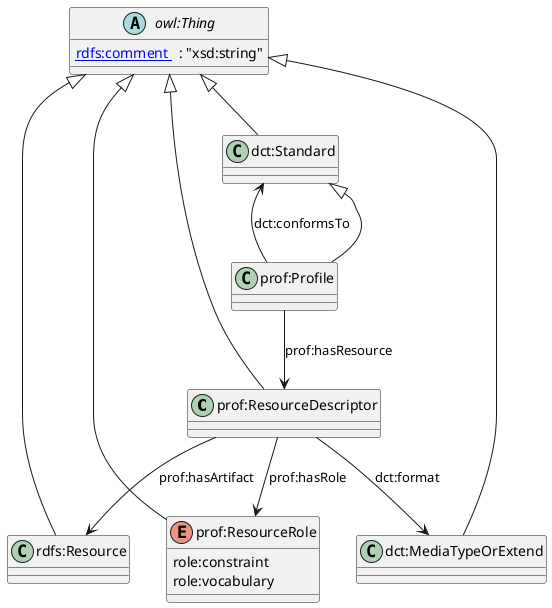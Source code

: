 @startuml profile

class "prof:ResourceDescriptor"
class "rdfs:Resource"
class "dct:Standard"
class "prof:Profile"

class "dct:MediaTypeOrExtend"
enum "prof:ResourceRole" {
    role:constraint
    role:vocabulary
}

abstract class "owl:Thing" [[http://www.w3.org/2002/07/owl#Thing]]{ 
 [[http://www.w3.org/2000/01/rdf-schema#comment rdfs:comment ]]  : "xsd:string" 
}

"owl:Thing"<|-- "dct:Standard"
"dct:Standard"<|-- "prof:Profile"
"owl:Thing"<|-- "rdfs:Resource"
"owl:Thing"<|-- "prof:ResourceDescriptor"
"owl:Thing"<|-- "prof:ResourceRole"
"owl:Thing"<|-- "dct:MediaTypeOrExtend"

"prof:Profile" -->  "prof:ResourceDescriptor" : "prof:hasResource"
"prof:Profile" -->  "dct:Standard" : "dct:conformsTo"
"prof:ResourceDescriptor" -->  "dct:MediaTypeOrExtend" : "dct:format"
"prof:ResourceDescriptor" -->  "prof:ResourceRole" : "prof:hasRole"
"prof:ResourceDescriptor" -->  "rdfs:Resource" : "prof:hasArtifact"


@enduml